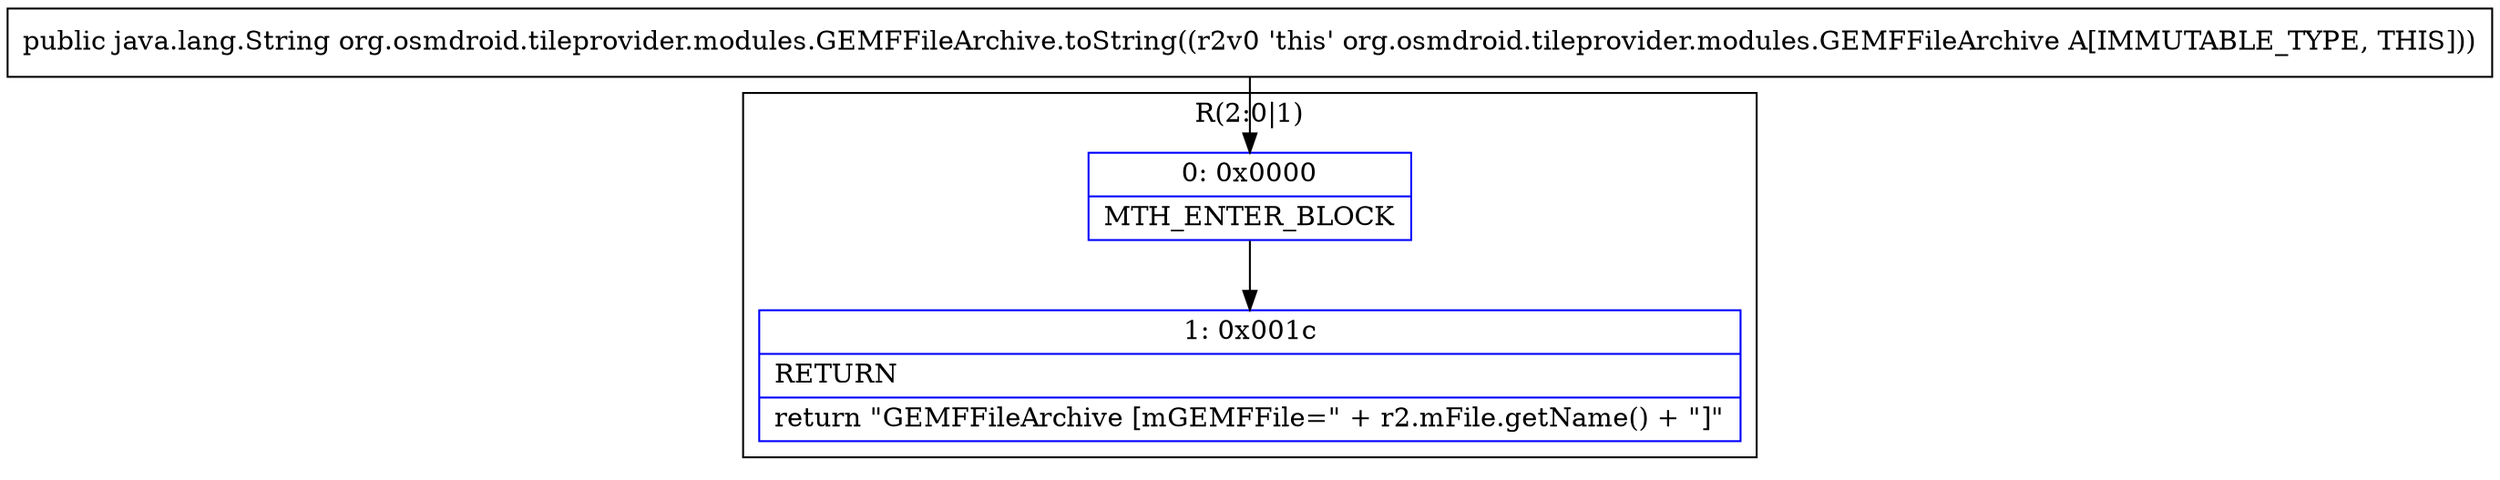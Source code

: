 digraph "CFG fororg.osmdroid.tileprovider.modules.GEMFFileArchive.toString()Ljava\/lang\/String;" {
subgraph cluster_Region_2064858456 {
label = "R(2:0|1)";
node [shape=record,color=blue];
Node_0 [shape=record,label="{0\:\ 0x0000|MTH_ENTER_BLOCK\l}"];
Node_1 [shape=record,label="{1\:\ 0x001c|RETURN\l|return \"GEMFFileArchive [mGEMFFile=\" + r2.mFile.getName() + \"]\"\l}"];
}
MethodNode[shape=record,label="{public java.lang.String org.osmdroid.tileprovider.modules.GEMFFileArchive.toString((r2v0 'this' org.osmdroid.tileprovider.modules.GEMFFileArchive A[IMMUTABLE_TYPE, THIS])) }"];
MethodNode -> Node_0;
Node_0 -> Node_1;
}

